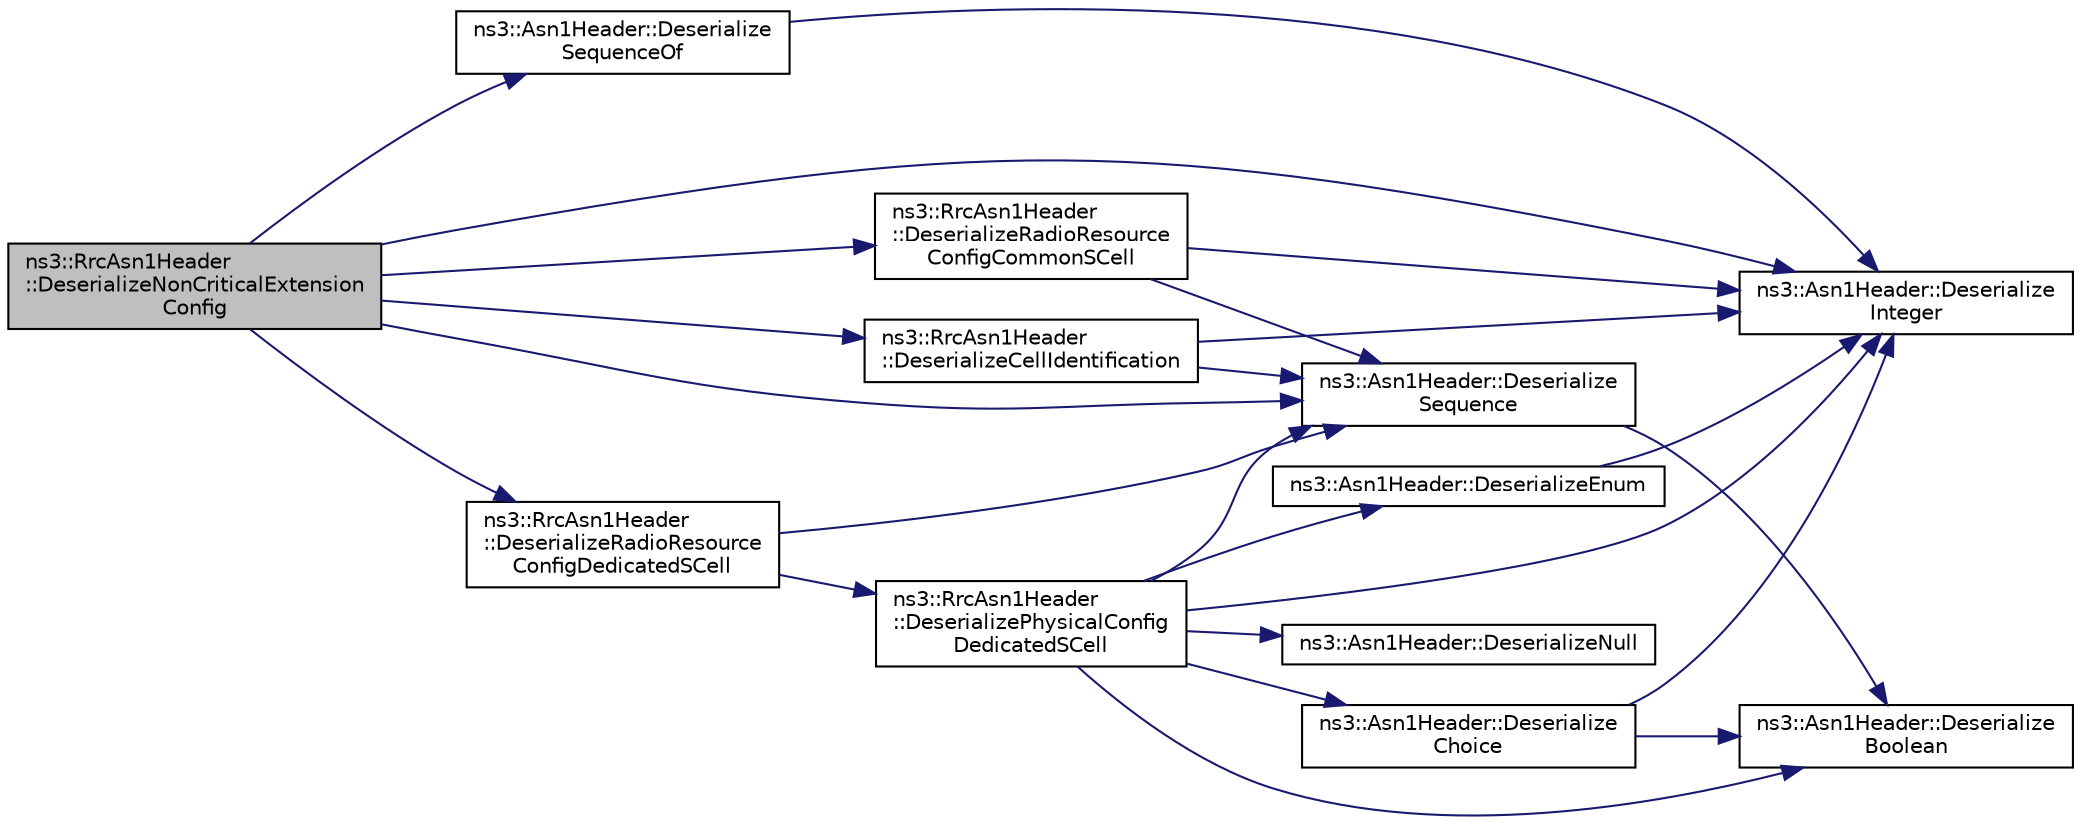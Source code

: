 digraph "ns3::RrcAsn1Header::DeserializeNonCriticalExtensionConfig"
{
 // LATEX_PDF_SIZE
  edge [fontname="Helvetica",fontsize="10",labelfontname="Helvetica",labelfontsize="10"];
  node [fontname="Helvetica",fontsize="10",shape=record];
  rankdir="LR";
  Node1 [label="ns3::RrcAsn1Header\l::DeserializeNonCriticalExtension\lConfig",height=0.2,width=0.4,color="black", fillcolor="grey75", style="filled", fontcolor="black",tooltip="Deserialize non critical extension config function."];
  Node1 -> Node2 [color="midnightblue",fontsize="10",style="solid",fontname="Helvetica"];
  Node2 [label="ns3::RrcAsn1Header\l::DeserializeCellIdentification",height=0.2,width=0.4,color="black", fillcolor="white", style="filled",URL="$classns3_1_1_rrc_asn1_header.html#a1eaf039c68354eed277de75a1705590f",tooltip="Deserialize cell identification function."];
  Node2 -> Node3 [color="midnightblue",fontsize="10",style="solid",fontname="Helvetica"];
  Node3 [label="ns3::Asn1Header::Deserialize\lInteger",height=0.2,width=0.4,color="black", fillcolor="white", style="filled",URL="$classns3_1_1_asn1_header.html#a49802c9af30018b078150e866b6ecae2",tooltip="Deserialize an integer."];
  Node2 -> Node4 [color="midnightblue",fontsize="10",style="solid",fontname="Helvetica"];
  Node4 [label="ns3::Asn1Header::Deserialize\lSequence",height=0.2,width=0.4,color="black", fillcolor="white", style="filled",URL="$classns3_1_1_asn1_header.html#a58c68bb97ba3fe2e8fcdd7c208d672b2",tooltip="Deserialize a sequence."];
  Node4 -> Node5 [color="midnightblue",fontsize="10",style="solid",fontname="Helvetica"];
  Node5 [label="ns3::Asn1Header::Deserialize\lBoolean",height=0.2,width=0.4,color="black", fillcolor="white", style="filled",URL="$classns3_1_1_asn1_header.html#ab46f4b86988a0fbeb5df11a9bc46222d",tooltip="Deserialize a boolean."];
  Node1 -> Node3 [color="midnightblue",fontsize="10",style="solid",fontname="Helvetica"];
  Node1 -> Node6 [color="midnightblue",fontsize="10",style="solid",fontname="Helvetica"];
  Node6 [label="ns3::RrcAsn1Header\l::DeserializeRadioResource\lConfigCommonSCell",height=0.2,width=0.4,color="black", fillcolor="white", style="filled",URL="$classns3_1_1_rrc_asn1_header.html#a71e0c0bfe551d86b980a89a037d38211",tooltip="Deserialize radio resource config common SCell function."];
  Node6 -> Node3 [color="midnightblue",fontsize="10",style="solid",fontname="Helvetica"];
  Node6 -> Node4 [color="midnightblue",fontsize="10",style="solid",fontname="Helvetica"];
  Node1 -> Node7 [color="midnightblue",fontsize="10",style="solid",fontname="Helvetica"];
  Node7 [label="ns3::RrcAsn1Header\l::DeserializeRadioResource\lConfigDedicatedSCell",height=0.2,width=0.4,color="black", fillcolor="white", style="filled",URL="$classns3_1_1_rrc_asn1_header.html#aeac68f6bb7da71ce3f9b6b68df410e60",tooltip="Deserialize radio resource config dedicated SCell function."];
  Node7 -> Node8 [color="midnightblue",fontsize="10",style="solid",fontname="Helvetica"];
  Node8 [label="ns3::RrcAsn1Header\l::DeserializePhysicalConfig\lDedicatedSCell",height=0.2,width=0.4,color="black", fillcolor="white", style="filled",URL="$classns3_1_1_rrc_asn1_header.html#a8011460964bcb548ab8b9b698222d351",tooltip="Deserialize physical config dedicated SCell function."];
  Node8 -> Node5 [color="midnightblue",fontsize="10",style="solid",fontname="Helvetica"];
  Node8 -> Node9 [color="midnightblue",fontsize="10",style="solid",fontname="Helvetica"];
  Node9 [label="ns3::Asn1Header::Deserialize\lChoice",height=0.2,width=0.4,color="black", fillcolor="white", style="filled",URL="$classns3_1_1_asn1_header.html#a0af5881f07a0549a8693a1b75c229a90",tooltip="Deserialize a Choice (set of options)"];
  Node9 -> Node5 [color="midnightblue",fontsize="10",style="solid",fontname="Helvetica"];
  Node9 -> Node3 [color="midnightblue",fontsize="10",style="solid",fontname="Helvetica"];
  Node8 -> Node10 [color="midnightblue",fontsize="10",style="solid",fontname="Helvetica"];
  Node10 [label="ns3::Asn1Header::DeserializeEnum",height=0.2,width=0.4,color="black", fillcolor="white", style="filled",URL="$classns3_1_1_asn1_header.html#a4fcc253e0eec3483c775b005c1875f2d",tooltip="Deserialize an Enum."];
  Node10 -> Node3 [color="midnightblue",fontsize="10",style="solid",fontname="Helvetica"];
  Node8 -> Node3 [color="midnightblue",fontsize="10",style="solid",fontname="Helvetica"];
  Node8 -> Node11 [color="midnightblue",fontsize="10",style="solid",fontname="Helvetica"];
  Node11 [label="ns3::Asn1Header::DeserializeNull",height=0.2,width=0.4,color="black", fillcolor="white", style="filled",URL="$classns3_1_1_asn1_header.html#a29bd4508f3f1ef636b3480f524fac0ce",tooltip="Deserialize nothing (null op)"];
  Node8 -> Node4 [color="midnightblue",fontsize="10",style="solid",fontname="Helvetica"];
  Node7 -> Node4 [color="midnightblue",fontsize="10",style="solid",fontname="Helvetica"];
  Node1 -> Node4 [color="midnightblue",fontsize="10",style="solid",fontname="Helvetica"];
  Node1 -> Node12 [color="midnightblue",fontsize="10",style="solid",fontname="Helvetica"];
  Node12 [label="ns3::Asn1Header::Deserialize\lSequenceOf",height=0.2,width=0.4,color="black", fillcolor="white", style="filled",URL="$classns3_1_1_asn1_header.html#a1a7245e05b482df8abade0a060bd0ecc",tooltip="Deserialize a Sequence."];
  Node12 -> Node3 [color="midnightblue",fontsize="10",style="solid",fontname="Helvetica"];
}
